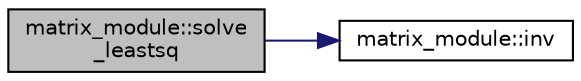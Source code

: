 digraph "matrix_module::solve_leastsq"
{
 // LATEX_PDF_SIZE
  edge [fontname="Helvetica",fontsize="10",labelfontname="Helvetica",labelfontsize="10"];
  node [fontname="Helvetica",fontsize="10",shape=record];
  rankdir="LR";
  Node1 [label="matrix_module::solve\l_leastsq",height=0.2,width=0.4,color="black", fillcolor="grey75", style="filled", fontcolor="black",tooltip=" "];
  Node1 -> Node2 [color="midnightblue",fontsize="10",style="solid",fontname="Helvetica"];
  Node2 [label="matrix_module::inv",height=0.2,width=0.4,color="black", fillcolor="white", style="filled",URL="$namespacematrix__module.html#a6385f30e4a8d81b4c1b56b4820ed3062",tooltip=" "];
}
